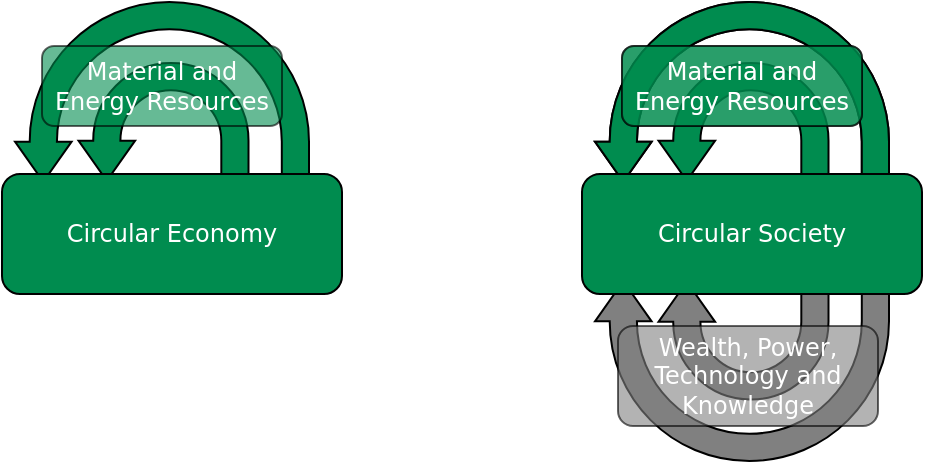 <mxfile version="19.0.2" type="device"><diagram id="c9qJmymdsByfLW8WkPmg" name="Page-1"><mxGraphModel dx="558" dy="327" grid="1" gridSize="10" guides="1" tooltips="1" connect="1" arrows="1" fold="1" page="1" pageScale="1" pageWidth="1169" pageHeight="827" math="0" shadow="0"><root><mxCell id="0"/><mxCell id="1" parent="0"/><mxCell id="fSRPMYaXVppGjj9uNGv--13" value="" style="html=1;shadow=0;dashed=0;align=center;verticalAlign=middle;shape=mxgraph.arrows2.uTurnArrow;dy=6.8;arrowHead=28.3;dx2=20.1;fontFamily=Dejavu Sans;fillColor=#808080;rotation=90;flipH=1;flipV=1;strokeColor=#000000;" vertex="1" parent="1"><mxGeometry x="653.75" y="407.75" width="92.5" height="147" as="geometry"/></mxCell><mxCell id="fSRPMYaXVppGjj9uNGv--10" value="" style="html=1;shadow=0;dashed=0;align=center;verticalAlign=middle;shape=mxgraph.arrows2.uTurnArrow;dy=6.8;arrowHead=28.3;dx2=20.1;fontFamily=Dejavu Sans;fontColor=#FFFFFF;fillColor=#008C4F;rotation=90;flipH=0;flipV=1;" vertex="1" parent="1"><mxGeometry x="653.75" y="270.75" width="92.5" height="147" as="geometry"/></mxCell><mxCell id="fSRPMYaXVppGjj9uNGv--9" value="" style="html=1;shadow=0;dashed=0;align=center;verticalAlign=middle;shape=mxgraph.arrows2.uTurnArrow;dy=6.8;arrowHead=28.3;dx2=20.1;fontFamily=Dejavu Sans;fillColor=#808080;rotation=90;flipH=1;flipV=1;strokeColor=#000000;" vertex="1" parent="1"><mxGeometry x="668.13" y="421.63" width="65.25" height="85" as="geometry"/></mxCell><mxCell id="fSRPMYaXVppGjj9uNGv--6" value="" style="html=1;shadow=0;dashed=0;align=center;verticalAlign=middle;shape=mxgraph.arrows2.uTurnArrow;dy=6.8;arrowHead=28.3;dx2=20.1;fontFamily=Dejavu Sans;fontColor=#FFFFFF;fillColor=#008C4F;rotation=90;flipH=0;flipV=1;" vertex="1" parent="1"><mxGeometry x="668.13" y="318.63" width="65.25" height="85" as="geometry"/></mxCell><mxCell id="fSRPMYaXVppGjj9uNGv--7" value="" style="html=1;shadow=0;dashed=0;align=center;verticalAlign=middle;shape=mxgraph.arrows2.uTurnArrow;dy=6.8;arrowHead=28.3;dx2=20.1;fontFamily=Dejavu Sans;fontColor=#FFFFFF;fillColor=#008C4F;rotation=90;flipH=0;flipV=1;" vertex="1" parent="1"><mxGeometry x="653.75" y="270.75" width="92.5" height="147" as="geometry"/></mxCell><mxCell id="fSRPMYaXVppGjj9uNGv--8" value="Material and Energy Resources" style="rounded=1;whiteSpace=wrap;html=1;fontFamily=Dejavu Sans;fontColor=#FFFFFF;fillColor=#008C4F;opacity=60;" vertex="1" parent="1"><mxGeometry x="640" y="320" width="120" height="40" as="geometry"/></mxCell><mxCell id="fSRPMYaXVppGjj9uNGv--4" value="" style="html=1;shadow=0;dashed=0;align=center;verticalAlign=middle;shape=mxgraph.arrows2.uTurnArrow;dy=6.8;arrowHead=28.3;dx2=20.1;fontFamily=Dejavu Sans;fontColor=#FFFFFF;fillColor=#008C4F;rotation=90;flipH=0;flipV=1;" vertex="1" parent="1"><mxGeometry x="378.13" y="318.63" width="65.25" height="85" as="geometry"/></mxCell><mxCell id="fSRPMYaXVppGjj9uNGv--3" value="" style="html=1;shadow=0;dashed=0;align=center;verticalAlign=middle;shape=mxgraph.arrows2.uTurnArrow;dy=6.8;arrowHead=28.3;dx2=20.1;fontFamily=Dejavu Sans;fontColor=#FFFFFF;fillColor=#008C4F;rotation=90;flipH=0;flipV=1;" vertex="1" parent="1"><mxGeometry x="363.75" y="270.75" width="92.5" height="147" as="geometry"/></mxCell><mxCell id="fSRPMYaXVppGjj9uNGv--1" value="Circular Economy" style="rounded=1;whiteSpace=wrap;html=1;fillColor=#008C4F;fontFamily=Dejavu Sans;fontColor=#FFFFFF;" vertex="1" parent="1"><mxGeometry x="330" y="384" width="170" height="60" as="geometry"/></mxCell><mxCell id="fSRPMYaXVppGjj9uNGv--2" value="Circular Society" style="rounded=1;whiteSpace=wrap;html=1;fillColor=#008C4F;fontFamily=Dejavu Sans;fontColor=#FFFFFF;" vertex="1" parent="1"><mxGeometry x="620" y="384" width="170" height="60" as="geometry"/></mxCell><mxCell id="fSRPMYaXVppGjj9uNGv--5" value="Material and Energy Resources" style="rounded=1;whiteSpace=wrap;html=1;fontFamily=Dejavu Sans;fontColor=#FFFFFF;fillColor=#008C4F;opacity=60;" vertex="1" parent="1"><mxGeometry x="350" y="320" width="120" height="40" as="geometry"/></mxCell><mxCell id="fSRPMYaXVppGjj9uNGv--11" value="Material and Energy Resources" style="rounded=1;whiteSpace=wrap;html=1;fontFamily=Dejavu Sans;fontColor=#FFFFFF;fillColor=#008C4F;opacity=60;" vertex="1" parent="1"><mxGeometry x="640" y="320" width="120" height="40" as="geometry"/></mxCell><mxCell id="fSRPMYaXVppGjj9uNGv--14" value="Wealth, Power, Technology and Knowledge" style="rounded=1;whiteSpace=wrap;html=1;fontFamily=Dejavu Sans;fontColor=#FFFFFF;fillColor=#808080;opacity=60;spacing=6;" vertex="1" parent="1"><mxGeometry x="638" y="460" width="130" height="50" as="geometry"/></mxCell></root></mxGraphModel></diagram></mxfile>